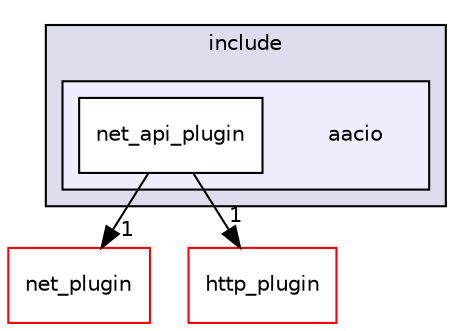 digraph "plugins/net_api_plugin/include/aacio" {
  compound=true
  node [ fontsize="10", fontname="Helvetica"];
  edge [ labelfontsize="10", labelfontname="Helvetica"];
  subgraph clusterdir_5a834d49f185f596292c6be6d024351a {
    graph [ bgcolor="#ddddee", pencolor="black", label="include" fontname="Helvetica", fontsize="10", URL="dir_5a834d49f185f596292c6be6d024351a.html"]
  subgraph clusterdir_5b387a169c77a955d63af6fbdc949cee {
    graph [ bgcolor="#eeeeff", pencolor="black", label="" URL="dir_5b387a169c77a955d63af6fbdc949cee.html"];
    dir_5b387a169c77a955d63af6fbdc949cee [shape=plaintext label="aacio"];
    dir_4a47b0ce697fcf7484b408d1f8ca78cb [shape=box label="net_api_plugin" color="black" fillcolor="white" style="filled" URL="dir_4a47b0ce697fcf7484b408d1f8ca78cb.html"];
  }
  }
  dir_8e3645801c54efa3eb969a6cc5d5ec3f [shape=box label="net_plugin" fillcolor="white" style="filled" color="red" URL="dir_8e3645801c54efa3eb969a6cc5d5ec3f.html"];
  dir_f833ff7a85c55360bd990f87a6f90636 [shape=box label="http_plugin" fillcolor="white" style="filled" color="red" URL="dir_f833ff7a85c55360bd990f87a6f90636.html"];
  dir_4a47b0ce697fcf7484b408d1f8ca78cb->dir_8e3645801c54efa3eb969a6cc5d5ec3f [headlabel="1", labeldistance=1.5 headhref="dir_001867_001704.html"];
  dir_4a47b0ce697fcf7484b408d1f8ca78cb->dir_f833ff7a85c55360bd990f87a6f90636 [headlabel="1", labeldistance=1.5 headhref="dir_001867_001856.html"];
}
